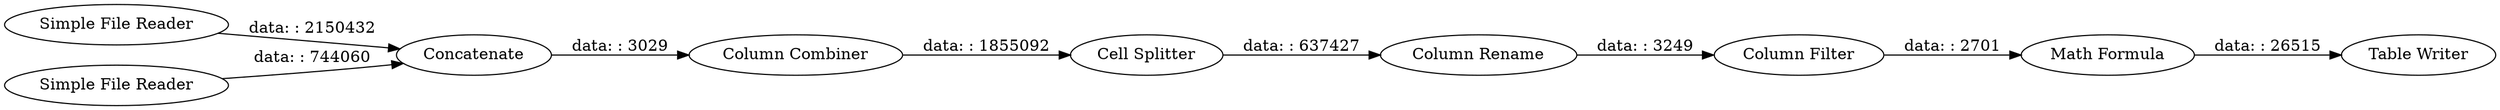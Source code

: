 digraph {
	"-5187373645314009432_305" [label=Concatenate]
	"-5187373645314009432_264" [label="Simple File Reader"]
	"-5187373645314009432_310" [label="Column Filter"]
	"-5187373645314009432_265" [label="Simple File Reader"]
	"-5187373645314009432_312" [label="Table Writer"]
	"-5187373645314009432_306" [label="Cell Splitter"]
	"-5187373645314009432_313" [label="Math Formula"]
	"-5187373645314009432_309" [label="Column Combiner"]
	"-5187373645314009432_311" [label="Column Rename"]
	"-5187373645314009432_265" -> "-5187373645314009432_305" [label="data: : 744060"]
	"-5187373645314009432_313" -> "-5187373645314009432_312" [label="data: : 26515"]
	"-5187373645314009432_305" -> "-5187373645314009432_309" [label="data: : 3029"]
	"-5187373645314009432_264" -> "-5187373645314009432_305" [label="data: : 2150432"]
	"-5187373645314009432_309" -> "-5187373645314009432_306" [label="data: : 1855092"]
	"-5187373645314009432_306" -> "-5187373645314009432_311" [label="data: : 637427"]
	"-5187373645314009432_311" -> "-5187373645314009432_310" [label="data: : 3249"]
	"-5187373645314009432_310" -> "-5187373645314009432_313" [label="data: : 2701"]
	rankdir=LR
}
